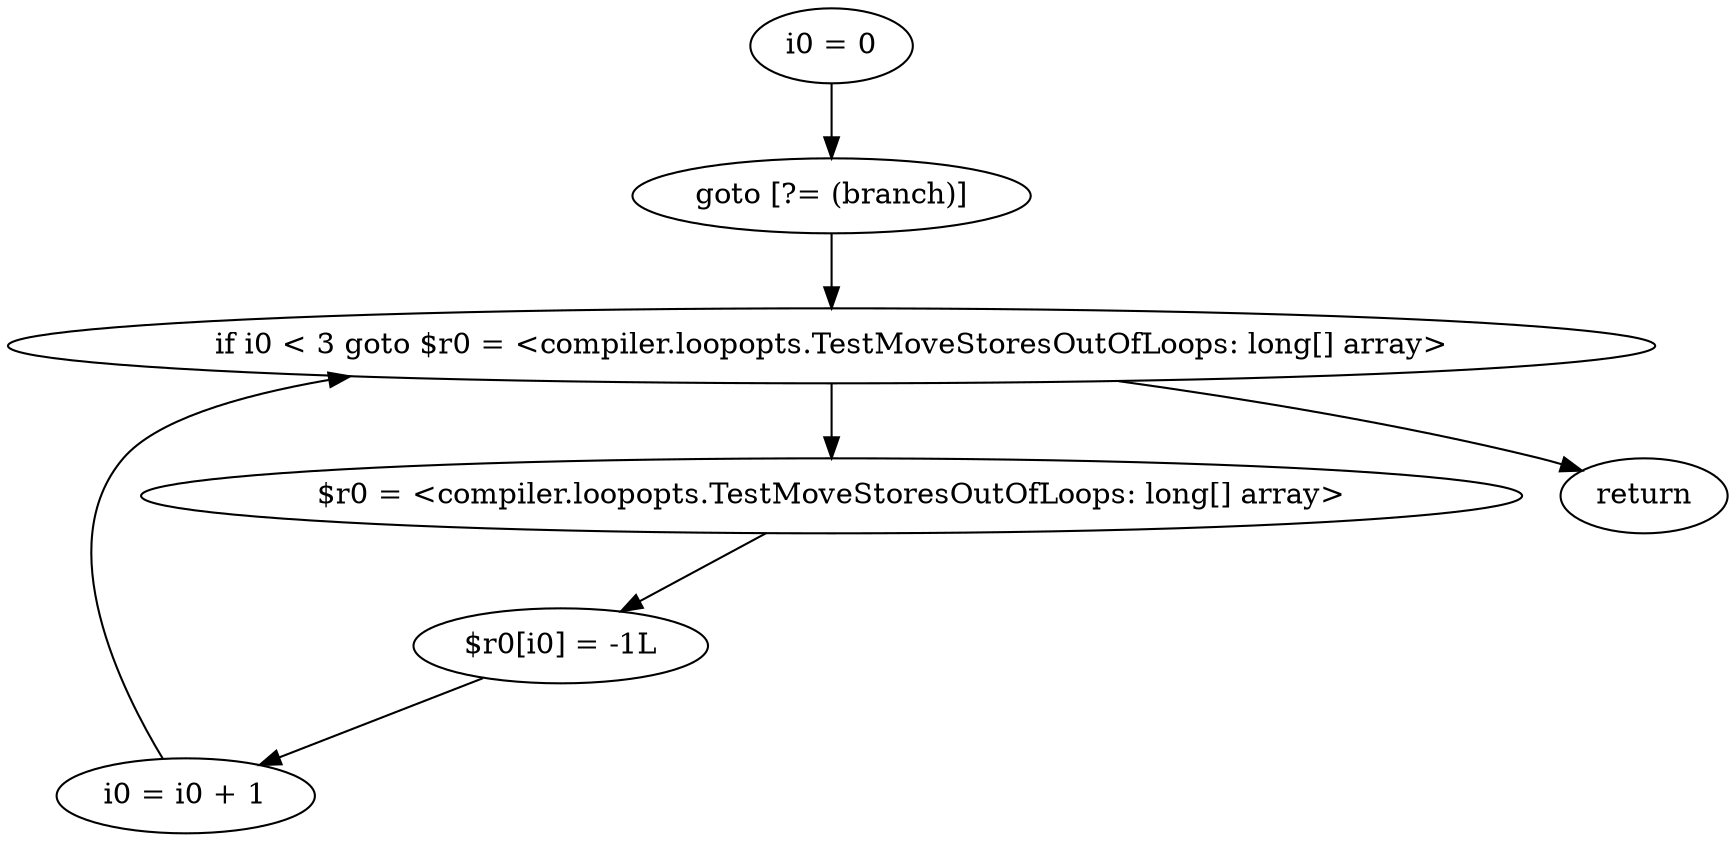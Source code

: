 digraph "unitGraph" {
    "i0 = 0"
    "goto [?= (branch)]"
    "$r0 = <compiler.loopopts.TestMoveStoresOutOfLoops: long[] array>"
    "$r0[i0] = -1L"
    "i0 = i0 + 1"
    "if i0 < 3 goto $r0 = <compiler.loopopts.TestMoveStoresOutOfLoops: long[] array>"
    "return"
    "i0 = 0"->"goto [?= (branch)]";
    "goto [?= (branch)]"->"if i0 < 3 goto $r0 = <compiler.loopopts.TestMoveStoresOutOfLoops: long[] array>";
    "$r0 = <compiler.loopopts.TestMoveStoresOutOfLoops: long[] array>"->"$r0[i0] = -1L";
    "$r0[i0] = -1L"->"i0 = i0 + 1";
    "i0 = i0 + 1"->"if i0 < 3 goto $r0 = <compiler.loopopts.TestMoveStoresOutOfLoops: long[] array>";
    "if i0 < 3 goto $r0 = <compiler.loopopts.TestMoveStoresOutOfLoops: long[] array>"->"return";
    "if i0 < 3 goto $r0 = <compiler.loopopts.TestMoveStoresOutOfLoops: long[] array>"->"$r0 = <compiler.loopopts.TestMoveStoresOutOfLoops: long[] array>";
}
